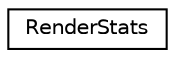 digraph G
{
  edge [fontname="Helvetica",fontsize="10",labelfontname="Helvetica",labelfontsize="10"];
  node [fontname="Helvetica",fontsize="10",shape=record];
  rankdir=LR;
  Node1 [label="RenderStats",height=0.2,width=0.4,color="black", fillcolor="white", style="filled",URL="$d3/d01/structRenderStats.html"];
}
